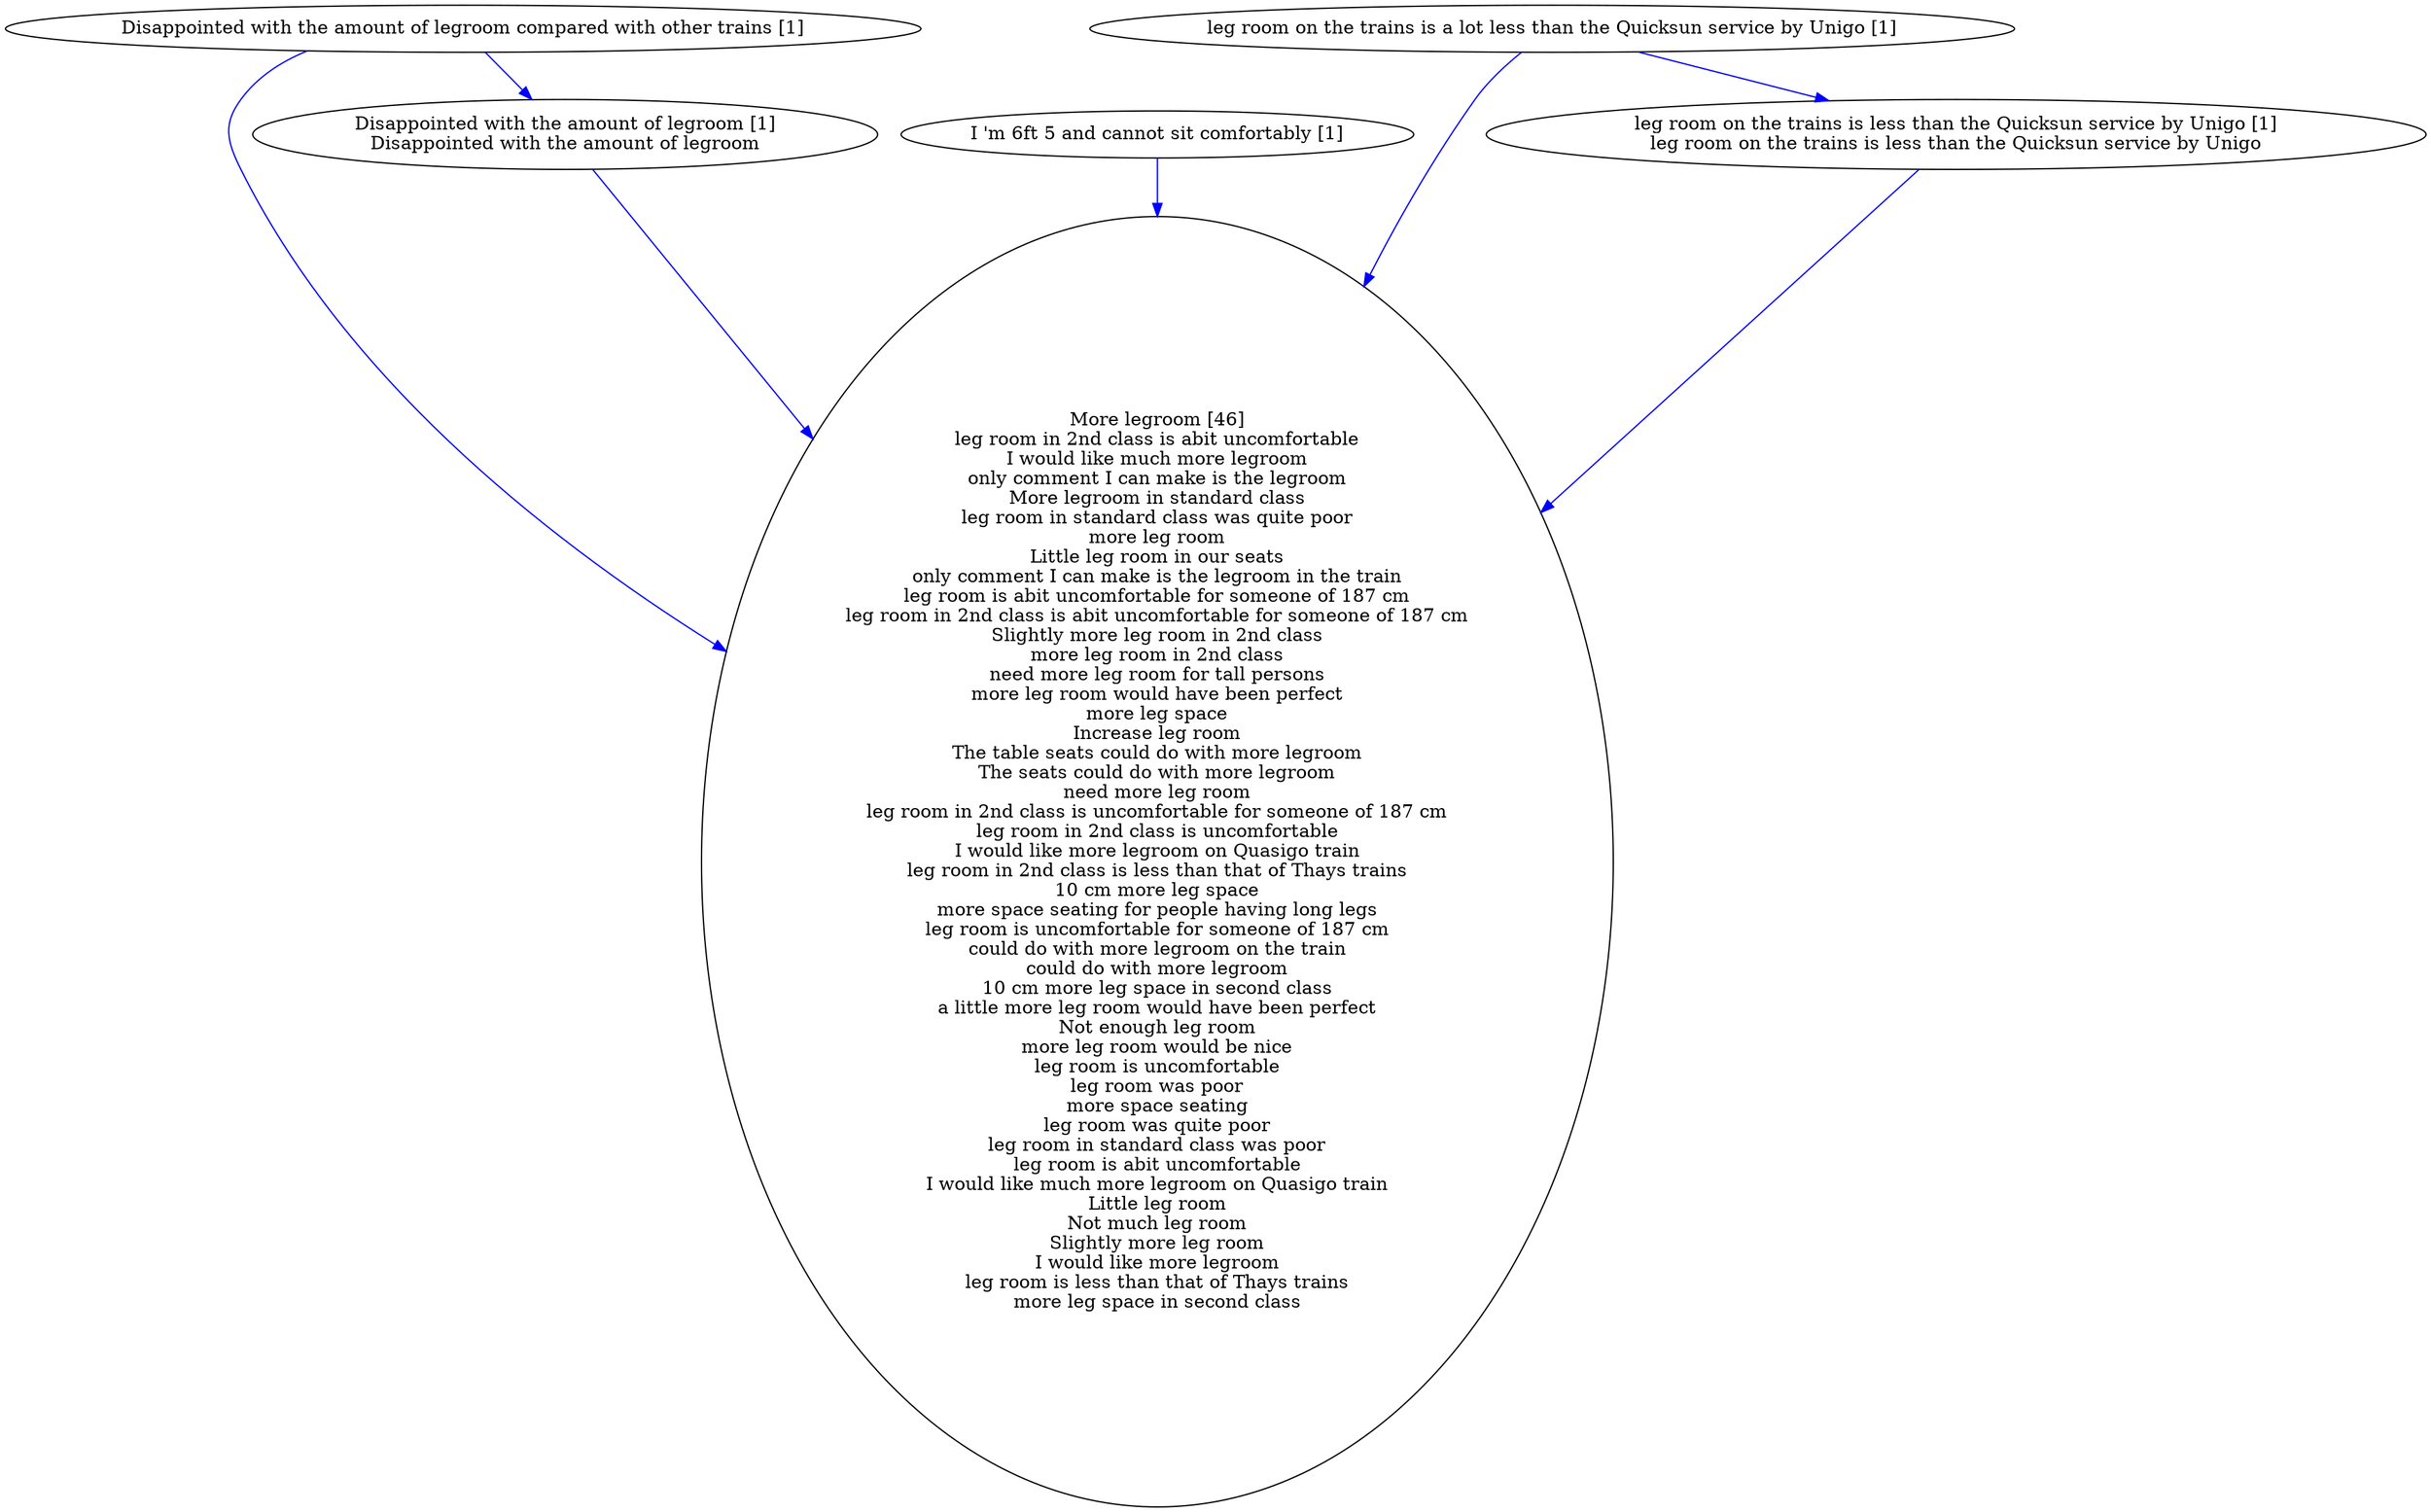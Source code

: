 digraph collapsedGraph {
"More legroom [46]\nleg room in 2nd class is abit uncomfortable\nI would like much more legroom\nonly comment I can make is the legroom\nMore legroom in standard class\nleg room in standard class was quite poor\nmore leg room\nLittle leg room in our seats\nonly comment I can make is the legroom in the train\nleg room is abit uncomfortable for someone of 187 cm\nleg room in 2nd class is abit uncomfortable for someone of 187 cm\nSlightly more leg room in 2nd class\nmore leg room in 2nd class\nneed more leg room for tall persons\nmore leg room would have been perfect\nmore leg space\nIncrease leg room\nThe table seats could do with more legroom\nThe seats could do with more legroom\nneed more leg room\nleg room in 2nd class is uncomfortable for someone of 187 cm\nleg room in 2nd class is uncomfortable\nI would like more legroom on Quasigo train\nleg room in 2nd class is less than that of Thays trains\n10 cm more leg space\nmore space seating for people having long legs\nleg room is uncomfortable for someone of 187 cm\ncould do with more legroom on the train\ncould do with more legroom\n10 cm more leg space in second class\na little more leg room would have been perfect\nNot enough leg room\nmore leg room would be nice\nleg room is uncomfortable\nleg room was poor\nmore space seating\nleg room was quite poor\nleg room in standard class was poor\nleg room is abit uncomfortable\nI would like much more legroom on Quasigo train\nLittle leg room\nNot much leg room\nSlightly more leg room\nI would like more legroom\nleg room is less than that of Thays trains\nmore leg space in second class""Disappointed with the amount of legroom compared with other trains [1]""Disappointed with the amount of legroom [1]\nDisappointed with the amount of legroom""I 'm 6ft 5 and cannot sit comfortably [1]""leg room on the trains is a lot less than the Quicksun service by Unigo [1]""leg room on the trains is less than the Quicksun service by Unigo [1]\nleg room on the trains is less than the Quicksun service by Unigo""Disappointed with the amount of legroom compared with other trains [1]" -> "Disappointed with the amount of legroom [1]\nDisappointed with the amount of legroom" [color=blue]
"I 'm 6ft 5 and cannot sit comfortably [1]" -> "More legroom [46]\nleg room in 2nd class is abit uncomfortable\nI would like much more legroom\nonly comment I can make is the legroom\nMore legroom in standard class\nleg room in standard class was quite poor\nmore leg room\nLittle leg room in our seats\nonly comment I can make is the legroom in the train\nleg room is abit uncomfortable for someone of 187 cm\nleg room in 2nd class is abit uncomfortable for someone of 187 cm\nSlightly more leg room in 2nd class\nmore leg room in 2nd class\nneed more leg room for tall persons\nmore leg room would have been perfect\nmore leg space\nIncrease leg room\nThe table seats could do with more legroom\nThe seats could do with more legroom\nneed more leg room\nleg room in 2nd class is uncomfortable for someone of 187 cm\nleg room in 2nd class is uncomfortable\nI would like more legroom on Quasigo train\nleg room in 2nd class is less than that of Thays trains\n10 cm more leg space\nmore space seating for people having long legs\nleg room is uncomfortable for someone of 187 cm\ncould do with more legroom on the train\ncould do with more legroom\n10 cm more leg space in second class\na little more leg room would have been perfect\nNot enough leg room\nmore leg room would be nice\nleg room is uncomfortable\nleg room was poor\nmore space seating\nleg room was quite poor\nleg room in standard class was poor\nleg room is abit uncomfortable\nI would like much more legroom on Quasigo train\nLittle leg room\nNot much leg room\nSlightly more leg room\nI would like more legroom\nleg room is less than that of Thays trains\nmore leg space in second class" [color=blue]
"Disappointed with the amount of legroom compared with other trains [1]" -> "More legroom [46]\nleg room in 2nd class is abit uncomfortable\nI would like much more legroom\nonly comment I can make is the legroom\nMore legroom in standard class\nleg room in standard class was quite poor\nmore leg room\nLittle leg room in our seats\nonly comment I can make is the legroom in the train\nleg room is abit uncomfortable for someone of 187 cm\nleg room in 2nd class is abit uncomfortable for someone of 187 cm\nSlightly more leg room in 2nd class\nmore leg room in 2nd class\nneed more leg room for tall persons\nmore leg room would have been perfect\nmore leg space\nIncrease leg room\nThe table seats could do with more legroom\nThe seats could do with more legroom\nneed more leg room\nleg room in 2nd class is uncomfortable for someone of 187 cm\nleg room in 2nd class is uncomfortable\nI would like more legroom on Quasigo train\nleg room in 2nd class is less than that of Thays trains\n10 cm more leg space\nmore space seating for people having long legs\nleg room is uncomfortable for someone of 187 cm\ncould do with more legroom on the train\ncould do with more legroom\n10 cm more leg space in second class\na little more leg room would have been perfect\nNot enough leg room\nmore leg room would be nice\nleg room is uncomfortable\nleg room was poor\nmore space seating\nleg room was quite poor\nleg room in standard class was poor\nleg room is abit uncomfortable\nI would like much more legroom on Quasigo train\nLittle leg room\nNot much leg room\nSlightly more leg room\nI would like more legroom\nleg room is less than that of Thays trains\nmore leg space in second class" [color=blue]
"Disappointed with the amount of legroom [1]\nDisappointed with the amount of legroom" -> "More legroom [46]\nleg room in 2nd class is abit uncomfortable\nI would like much more legroom\nonly comment I can make is the legroom\nMore legroom in standard class\nleg room in standard class was quite poor\nmore leg room\nLittle leg room in our seats\nonly comment I can make is the legroom in the train\nleg room is abit uncomfortable for someone of 187 cm\nleg room in 2nd class is abit uncomfortable for someone of 187 cm\nSlightly more leg room in 2nd class\nmore leg room in 2nd class\nneed more leg room for tall persons\nmore leg room would have been perfect\nmore leg space\nIncrease leg room\nThe table seats could do with more legroom\nThe seats could do with more legroom\nneed more leg room\nleg room in 2nd class is uncomfortable for someone of 187 cm\nleg room in 2nd class is uncomfortable\nI would like more legroom on Quasigo train\nleg room in 2nd class is less than that of Thays trains\n10 cm more leg space\nmore space seating for people having long legs\nleg room is uncomfortable for someone of 187 cm\ncould do with more legroom on the train\ncould do with more legroom\n10 cm more leg space in second class\na little more leg room would have been perfect\nNot enough leg room\nmore leg room would be nice\nleg room is uncomfortable\nleg room was poor\nmore space seating\nleg room was quite poor\nleg room in standard class was poor\nleg room is abit uncomfortable\nI would like much more legroom on Quasigo train\nLittle leg room\nNot much leg room\nSlightly more leg room\nI would like more legroom\nleg room is less than that of Thays trains\nmore leg space in second class" [color=blue]
"leg room on the trains is a lot less than the Quicksun service by Unigo [1]" -> "leg room on the trains is less than the Quicksun service by Unigo [1]\nleg room on the trains is less than the Quicksun service by Unigo" [color=blue]
"leg room on the trains is a lot less than the Quicksun service by Unigo [1]" -> "More legroom [46]\nleg room in 2nd class is abit uncomfortable\nI would like much more legroom\nonly comment I can make is the legroom\nMore legroom in standard class\nleg room in standard class was quite poor\nmore leg room\nLittle leg room in our seats\nonly comment I can make is the legroom in the train\nleg room is abit uncomfortable for someone of 187 cm\nleg room in 2nd class is abit uncomfortable for someone of 187 cm\nSlightly more leg room in 2nd class\nmore leg room in 2nd class\nneed more leg room for tall persons\nmore leg room would have been perfect\nmore leg space\nIncrease leg room\nThe table seats could do with more legroom\nThe seats could do with more legroom\nneed more leg room\nleg room in 2nd class is uncomfortable for someone of 187 cm\nleg room in 2nd class is uncomfortable\nI would like more legroom on Quasigo train\nleg room in 2nd class is less than that of Thays trains\n10 cm more leg space\nmore space seating for people having long legs\nleg room is uncomfortable for someone of 187 cm\ncould do with more legroom on the train\ncould do with more legroom\n10 cm more leg space in second class\na little more leg room would have been perfect\nNot enough leg room\nmore leg room would be nice\nleg room is uncomfortable\nleg room was poor\nmore space seating\nleg room was quite poor\nleg room in standard class was poor\nleg room is abit uncomfortable\nI would like much more legroom on Quasigo train\nLittle leg room\nNot much leg room\nSlightly more leg room\nI would like more legroom\nleg room is less than that of Thays trains\nmore leg space in second class" [color=blue]
"leg room on the trains is less than the Quicksun service by Unigo [1]\nleg room on the trains is less than the Quicksun service by Unigo" -> "More legroom [46]\nleg room in 2nd class is abit uncomfortable\nI would like much more legroom\nonly comment I can make is the legroom\nMore legroom in standard class\nleg room in standard class was quite poor\nmore leg room\nLittle leg room in our seats\nonly comment I can make is the legroom in the train\nleg room is abit uncomfortable for someone of 187 cm\nleg room in 2nd class is abit uncomfortable for someone of 187 cm\nSlightly more leg room in 2nd class\nmore leg room in 2nd class\nneed more leg room for tall persons\nmore leg room would have been perfect\nmore leg space\nIncrease leg room\nThe table seats could do with more legroom\nThe seats could do with more legroom\nneed more leg room\nleg room in 2nd class is uncomfortable for someone of 187 cm\nleg room in 2nd class is uncomfortable\nI would like more legroom on Quasigo train\nleg room in 2nd class is less than that of Thays trains\n10 cm more leg space\nmore space seating for people having long legs\nleg room is uncomfortable for someone of 187 cm\ncould do with more legroom on the train\ncould do with more legroom\n10 cm more leg space in second class\na little more leg room would have been perfect\nNot enough leg room\nmore leg room would be nice\nleg room is uncomfortable\nleg room was poor\nmore space seating\nleg room was quite poor\nleg room in standard class was poor\nleg room is abit uncomfortable\nI would like much more legroom on Quasigo train\nLittle leg room\nNot much leg room\nSlightly more leg room\nI would like more legroom\nleg room is less than that of Thays trains\nmore leg space in second class" [color=blue]
}